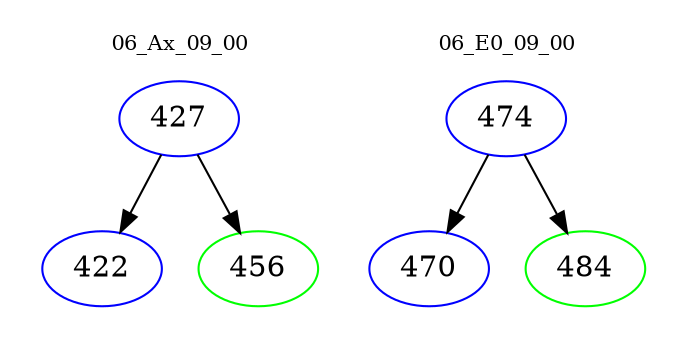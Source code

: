 digraph{
subgraph cluster_0 {
color = white
label = "06_Ax_09_00";
fontsize=10;
T0_427 [label="427", color="blue"]
T0_427 -> T0_422 [color="black"]
T0_422 [label="422", color="blue"]
T0_427 -> T0_456 [color="black"]
T0_456 [label="456", color="green"]
}
subgraph cluster_1 {
color = white
label = "06_E0_09_00";
fontsize=10;
T1_474 [label="474", color="blue"]
T1_474 -> T1_470 [color="black"]
T1_470 [label="470", color="blue"]
T1_474 -> T1_484 [color="black"]
T1_484 [label="484", color="green"]
}
}
